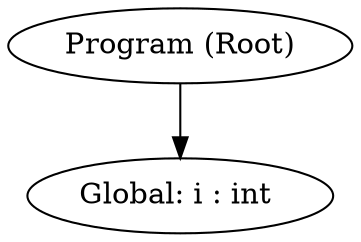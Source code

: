 digraph G {
  "Program (Root)" [label="Program (Root)", ];
  "Global: i : int " [label="Global: i : int ", ];
  
  
  "Program (Root)" -> "Global: i : int ";
  
  }
